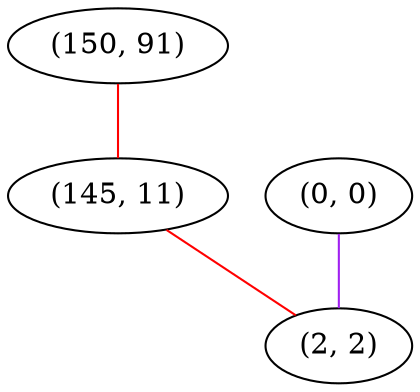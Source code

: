 graph "" {
"(150, 91)";
"(145, 11)";
"(0, 0)";
"(2, 2)";
"(150, 91)" -- "(145, 11)"  [color=red, key=0, weight=1];
"(145, 11)" -- "(2, 2)"  [color=red, key=0, weight=1];
"(0, 0)" -- "(2, 2)"  [color=purple, key=0, weight=4];
}
